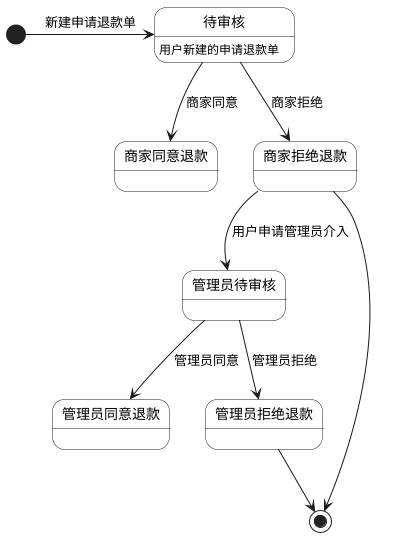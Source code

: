 @startuml

state 待审核 #white
待审核 : 用户新建的申请退款单
state 商家同意退款 #white
state 商家拒绝退款 #white
state 管理员待审核 #white
state 管理员同意退款 #white
state 管理员拒绝退款 #white

[*] -> 待审核: 新建申请退款单
待审核 --> 商家同意退款: 商家同意
待审核 --> 商家拒绝退款: 商家拒绝
商家拒绝退款 --> 管理员待审核: 用户申请管理员介入
管理员待审核 --> 管理员同意退款: 管理员同意
管理员待审核 --> 管理员拒绝退款: 管理员拒绝
商家拒绝退款 --> [*]
管理员拒绝退款 --> [*]

@enduml
